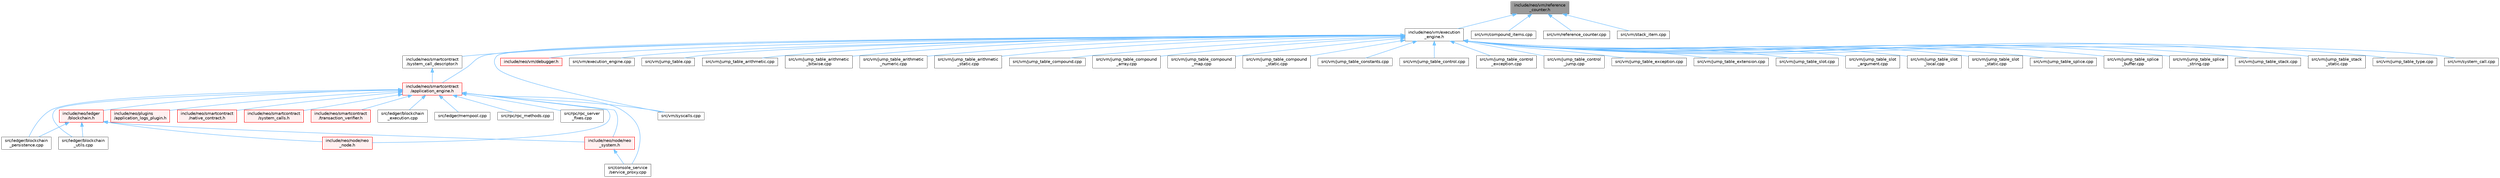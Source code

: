 digraph "include/neo/vm/reference_counter.h"
{
 // LATEX_PDF_SIZE
  bgcolor="transparent";
  edge [fontname=Helvetica,fontsize=10,labelfontname=Helvetica,labelfontsize=10];
  node [fontname=Helvetica,fontsize=10,shape=box,height=0.2,width=0.4];
  Node1 [id="Node000001",label="include/neo/vm/reference\l_counter.h",height=0.2,width=0.4,color="gray40", fillcolor="grey60", style="filled", fontcolor="black",tooltip=" "];
  Node1 -> Node2 [id="edge1_Node000001_Node000002",dir="back",color="steelblue1",style="solid",tooltip=" "];
  Node2 [id="Node000002",label="include/neo/vm/execution\l_engine.h",height=0.2,width=0.4,color="grey40", fillcolor="white", style="filled",URL="$execution__engine_8h.html",tooltip=" "];
  Node2 -> Node3 [id="edge2_Node000002_Node000003",dir="back",color="steelblue1",style="solid",tooltip=" "];
  Node3 [id="Node000003",label="include/neo/smartcontract\l/application_engine.h",height=0.2,width=0.4,color="red", fillcolor="#FFF0F0", style="filled",URL="$application__engine_8h.html",tooltip=" "];
  Node3 -> Node4 [id="edge3_Node000003_Node000004",dir="back",color="steelblue1",style="solid",tooltip=" "];
  Node4 [id="Node000004",label="include/neo/ledger\l/blockchain.h",height=0.2,width=0.4,color="red", fillcolor="#FFF0F0", style="filled",URL="$blockchain_8h.html",tooltip=" "];
  Node4 -> Node10 [id="edge4_Node000004_Node000010",dir="back",color="steelblue1",style="solid",tooltip=" "];
  Node10 [id="Node000010",label="include/neo/node/neo\l_node.h",height=0.2,width=0.4,color="red", fillcolor="#FFF0F0", style="filled",URL="$neo__node_8h.html",tooltip=" "];
  Node4 -> Node89 [id="edge5_Node000004_Node000089",dir="back",color="steelblue1",style="solid",tooltip=" "];
  Node89 [id="Node000089",label="include/neo/node/neo\l_system.h",height=0.2,width=0.4,color="red", fillcolor="#FFF0F0", style="filled",URL="$node_2neo__system_8h.html",tooltip=" "];
  Node89 -> Node93 [id="edge6_Node000089_Node000093",dir="back",color="steelblue1",style="solid",tooltip=" "];
  Node93 [id="Node000093",label="src/console_service\l/service_proxy.cpp",height=0.2,width=0.4,color="grey40", fillcolor="white", style="filled",URL="$service__proxy_8cpp.html",tooltip=" "];
  Node4 -> Node24 [id="edge7_Node000004_Node000024",dir="back",color="steelblue1",style="solid",tooltip=" "];
  Node24 [id="Node000024",label="src/ledger/blockchain\l_persistence.cpp",height=0.2,width=0.4,color="grey40", fillcolor="white", style="filled",URL="$blockchain__persistence_8cpp.html",tooltip=" "];
  Node4 -> Node25 [id="edge8_Node000004_Node000025",dir="back",color="steelblue1",style="solid",tooltip=" "];
  Node25 [id="Node000025",label="src/ledger/blockchain\l_utils.cpp",height=0.2,width=0.4,color="grey40", fillcolor="white", style="filled",URL="$blockchain__utils_8cpp.html",tooltip=" "];
  Node3 -> Node10 [id="edge9_Node000003_Node000010",dir="back",color="steelblue1",style="solid",tooltip=" "];
  Node3 -> Node89 [id="edge10_Node000003_Node000089",dir="back",color="steelblue1",style="solid",tooltip=" "];
  Node3 -> Node53 [id="edge11_Node000003_Node000053",dir="back",color="steelblue1",style="solid",tooltip=" "];
  Node53 [id="Node000053",label="include/neo/plugins\l/application_logs_plugin.h",height=0.2,width=0.4,color="red", fillcolor="#FFF0F0", style="filled",URL="$application__logs__plugin_8h.html",tooltip=" "];
  Node3 -> Node102 [id="edge12_Node000003_Node000102",dir="back",color="steelblue1",style="solid",tooltip=" "];
  Node102 [id="Node000102",label="include/neo/smartcontract\l/native_contract.h",height=0.2,width=0.4,color="red", fillcolor="#FFF0F0", style="filled",URL="$native__contract_8h.html",tooltip=" "];
  Node3 -> Node104 [id="edge13_Node000003_Node000104",dir="back",color="steelblue1",style="solid",tooltip=" "];
  Node104 [id="Node000104",label="include/neo/smartcontract\l/system_calls.h",height=0.2,width=0.4,color="red", fillcolor="#FFF0F0", style="filled",URL="$system__calls_8h.html",tooltip=" "];
  Node3 -> Node111 [id="edge14_Node000003_Node000111",dir="back",color="steelblue1",style="solid",tooltip=" "];
  Node111 [id="Node000111",label="include/neo/smartcontract\l/transaction_verifier.h",height=0.2,width=0.4,color="red", fillcolor="#FFF0F0", style="filled",URL="$transaction__verifier_8h.html",tooltip=" "];
  Node3 -> Node93 [id="edge15_Node000003_Node000093",dir="back",color="steelblue1",style="solid",tooltip=" "];
  Node3 -> Node114 [id="edge16_Node000003_Node000114",dir="back",color="steelblue1",style="solid",tooltip=" "];
  Node114 [id="Node000114",label="src/ledger/blockchain\l_execution.cpp",height=0.2,width=0.4,color="grey40", fillcolor="white", style="filled",URL="$blockchain__execution_8cpp.html",tooltip=" "];
  Node3 -> Node24 [id="edge17_Node000003_Node000024",dir="back",color="steelblue1",style="solid",tooltip=" "];
  Node3 -> Node25 [id="edge18_Node000003_Node000025",dir="back",color="steelblue1",style="solid",tooltip=" "];
  Node3 -> Node26 [id="edge19_Node000003_Node000026",dir="back",color="steelblue1",style="solid",tooltip=" "];
  Node26 [id="Node000026",label="src/ledger/mempool.cpp",height=0.2,width=0.4,color="grey40", fillcolor="white", style="filled",URL="$mempool_8cpp.html",tooltip=" "];
  Node3 -> Node91 [id="edge20_Node000003_Node000091",dir="back",color="steelblue1",style="solid",tooltip=" "];
  Node91 [id="Node000091",label="src/rpc/rpc_methods.cpp",height=0.2,width=0.4,color="grey40", fillcolor="white", style="filled",URL="$rpc__methods_8cpp.html",tooltip=" "];
  Node3 -> Node75 [id="edge21_Node000003_Node000075",dir="back",color="steelblue1",style="solid",tooltip=" "];
  Node75 [id="Node000075",label="src/rpc/rpc_server\l_fixes.cpp",height=0.2,width=0.4,color="grey40", fillcolor="white", style="filled",URL="$rpc__server__fixes_8cpp.html",tooltip=" "];
  Node3 -> Node145 [id="edge22_Node000003_Node000145",dir="back",color="steelblue1",style="solid",tooltip=" "];
  Node145 [id="Node000145",label="src/vm/syscalls.cpp",height=0.2,width=0.4,color="grey40", fillcolor="white", style="filled",URL="$syscalls_8cpp.html",tooltip=" "];
  Node2 -> Node146 [id="edge23_Node000002_Node000146",dir="back",color="steelblue1",style="solid",tooltip=" "];
  Node146 [id="Node000146",label="include/neo/smartcontract\l/system_call_descriptor.h",height=0.2,width=0.4,color="grey40", fillcolor="white", style="filled",URL="$system__call__descriptor_8h.html",tooltip=" "];
  Node146 -> Node3 [id="edge24_Node000146_Node000003",dir="back",color="steelblue1",style="solid",tooltip=" "];
  Node2 -> Node147 [id="edge25_Node000002_Node000147",dir="back",color="steelblue1",style="solid",tooltip=" "];
  Node147 [id="Node000147",label="include/neo/vm/debugger.h",height=0.2,width=0.4,color="red", fillcolor="#FFF0F0", style="filled",URL="$debugger_8h.html",tooltip=" "];
  Node2 -> Node149 [id="edge26_Node000002_Node000149",dir="back",color="steelblue1",style="solid",tooltip=" "];
  Node149 [id="Node000149",label="src/vm/execution_engine.cpp",height=0.2,width=0.4,color="grey40", fillcolor="white", style="filled",URL="$execution__engine_8cpp.html",tooltip=" "];
  Node2 -> Node150 [id="edge27_Node000002_Node000150",dir="back",color="steelblue1",style="solid",tooltip=" "];
  Node150 [id="Node000150",label="src/vm/jump_table.cpp",height=0.2,width=0.4,color="grey40", fillcolor="white", style="filled",URL="$jump__table_8cpp.html",tooltip=" "];
  Node2 -> Node151 [id="edge28_Node000002_Node000151",dir="back",color="steelblue1",style="solid",tooltip=" "];
  Node151 [id="Node000151",label="src/vm/jump_table_arithmetic.cpp",height=0.2,width=0.4,color="grey40", fillcolor="white", style="filled",URL="$jump__table__arithmetic_8cpp.html",tooltip=" "];
  Node2 -> Node152 [id="edge29_Node000002_Node000152",dir="back",color="steelblue1",style="solid",tooltip=" "];
  Node152 [id="Node000152",label="src/vm/jump_table_arithmetic\l_bitwise.cpp",height=0.2,width=0.4,color="grey40", fillcolor="white", style="filled",URL="$jump__table__arithmetic__bitwise_8cpp.html",tooltip=" "];
  Node2 -> Node153 [id="edge30_Node000002_Node000153",dir="back",color="steelblue1",style="solid",tooltip=" "];
  Node153 [id="Node000153",label="src/vm/jump_table_arithmetic\l_numeric.cpp",height=0.2,width=0.4,color="grey40", fillcolor="white", style="filled",URL="$jump__table__arithmetic__numeric_8cpp.html",tooltip=" "];
  Node2 -> Node154 [id="edge31_Node000002_Node000154",dir="back",color="steelblue1",style="solid",tooltip=" "];
  Node154 [id="Node000154",label="src/vm/jump_table_arithmetic\l_static.cpp",height=0.2,width=0.4,color="grey40", fillcolor="white", style="filled",URL="$jump__table__arithmetic__static_8cpp.html",tooltip=" "];
  Node2 -> Node155 [id="edge32_Node000002_Node000155",dir="back",color="steelblue1",style="solid",tooltip=" "];
  Node155 [id="Node000155",label="src/vm/jump_table_compound.cpp",height=0.2,width=0.4,color="grey40", fillcolor="white", style="filled",URL="$jump__table__compound_8cpp.html",tooltip=" "];
  Node2 -> Node156 [id="edge33_Node000002_Node000156",dir="back",color="steelblue1",style="solid",tooltip=" "];
  Node156 [id="Node000156",label="src/vm/jump_table_compound\l_array.cpp",height=0.2,width=0.4,color="grey40", fillcolor="white", style="filled",URL="$jump__table__compound__array_8cpp.html",tooltip=" "];
  Node2 -> Node157 [id="edge34_Node000002_Node000157",dir="back",color="steelblue1",style="solid",tooltip=" "];
  Node157 [id="Node000157",label="src/vm/jump_table_compound\l_map.cpp",height=0.2,width=0.4,color="grey40", fillcolor="white", style="filled",URL="$jump__table__compound__map_8cpp.html",tooltip=" "];
  Node2 -> Node158 [id="edge35_Node000002_Node000158",dir="back",color="steelblue1",style="solid",tooltip=" "];
  Node158 [id="Node000158",label="src/vm/jump_table_compound\l_static.cpp",height=0.2,width=0.4,color="grey40", fillcolor="white", style="filled",URL="$jump__table__compound__static_8cpp.html",tooltip=" "];
  Node2 -> Node159 [id="edge36_Node000002_Node000159",dir="back",color="steelblue1",style="solid",tooltip=" "];
  Node159 [id="Node000159",label="src/vm/jump_table_constants.cpp",height=0.2,width=0.4,color="grey40", fillcolor="white", style="filled",URL="$jump__table__constants_8cpp.html",tooltip=" "];
  Node2 -> Node160 [id="edge37_Node000002_Node000160",dir="back",color="steelblue1",style="solid",tooltip=" "];
  Node160 [id="Node000160",label="src/vm/jump_table_control.cpp",height=0.2,width=0.4,color="grey40", fillcolor="white", style="filled",URL="$jump__table__control_8cpp.html",tooltip=" "];
  Node2 -> Node161 [id="edge38_Node000002_Node000161",dir="back",color="steelblue1",style="solid",tooltip=" "];
  Node161 [id="Node000161",label="src/vm/jump_table_control\l_exception.cpp",height=0.2,width=0.4,color="grey40", fillcolor="white", style="filled",URL="$jump__table__control__exception_8cpp.html",tooltip=" "];
  Node2 -> Node162 [id="edge39_Node000002_Node000162",dir="back",color="steelblue1",style="solid",tooltip=" "];
  Node162 [id="Node000162",label="src/vm/jump_table_control\l_jump.cpp",height=0.2,width=0.4,color="grey40", fillcolor="white", style="filled",URL="$jump__table__control__jump_8cpp.html",tooltip=" "];
  Node2 -> Node163 [id="edge40_Node000002_Node000163",dir="back",color="steelblue1",style="solid",tooltip=" "];
  Node163 [id="Node000163",label="src/vm/jump_table_exception.cpp",height=0.2,width=0.4,color="grey40", fillcolor="white", style="filled",URL="$jump__table__exception_8cpp.html",tooltip=" "];
  Node2 -> Node164 [id="edge41_Node000002_Node000164",dir="back",color="steelblue1",style="solid",tooltip=" "];
  Node164 [id="Node000164",label="src/vm/jump_table_extension.cpp",height=0.2,width=0.4,color="grey40", fillcolor="white", style="filled",URL="$jump__table__extension_8cpp.html",tooltip=" "];
  Node2 -> Node165 [id="edge42_Node000002_Node000165",dir="back",color="steelblue1",style="solid",tooltip=" "];
  Node165 [id="Node000165",label="src/vm/jump_table_slot.cpp",height=0.2,width=0.4,color="grey40", fillcolor="white", style="filled",URL="$jump__table__slot_8cpp.html",tooltip=" "];
  Node2 -> Node166 [id="edge43_Node000002_Node000166",dir="back",color="steelblue1",style="solid",tooltip=" "];
  Node166 [id="Node000166",label="src/vm/jump_table_slot\l_argument.cpp",height=0.2,width=0.4,color="grey40", fillcolor="white", style="filled",URL="$jump__table__slot__argument_8cpp.html",tooltip=" "];
  Node2 -> Node167 [id="edge44_Node000002_Node000167",dir="back",color="steelblue1",style="solid",tooltip=" "];
  Node167 [id="Node000167",label="src/vm/jump_table_slot\l_local.cpp",height=0.2,width=0.4,color="grey40", fillcolor="white", style="filled",URL="$jump__table__slot__local_8cpp.html",tooltip=" "];
  Node2 -> Node168 [id="edge45_Node000002_Node000168",dir="back",color="steelblue1",style="solid",tooltip=" "];
  Node168 [id="Node000168",label="src/vm/jump_table_slot\l_static.cpp",height=0.2,width=0.4,color="grey40", fillcolor="white", style="filled",URL="$jump__table__slot__static_8cpp.html",tooltip=" "];
  Node2 -> Node169 [id="edge46_Node000002_Node000169",dir="back",color="steelblue1",style="solid",tooltip=" "];
  Node169 [id="Node000169",label="src/vm/jump_table_splice.cpp",height=0.2,width=0.4,color="grey40", fillcolor="white", style="filled",URL="$jump__table__splice_8cpp.html",tooltip=" "];
  Node2 -> Node170 [id="edge47_Node000002_Node000170",dir="back",color="steelblue1",style="solid",tooltip=" "];
  Node170 [id="Node000170",label="src/vm/jump_table_splice\l_buffer.cpp",height=0.2,width=0.4,color="grey40", fillcolor="white", style="filled",URL="$jump__table__splice__buffer_8cpp.html",tooltip=" "];
  Node2 -> Node171 [id="edge48_Node000002_Node000171",dir="back",color="steelblue1",style="solid",tooltip=" "];
  Node171 [id="Node000171",label="src/vm/jump_table_splice\l_string.cpp",height=0.2,width=0.4,color="grey40", fillcolor="white", style="filled",URL="$jump__table__splice__string_8cpp.html",tooltip=" "];
  Node2 -> Node172 [id="edge49_Node000002_Node000172",dir="back",color="steelblue1",style="solid",tooltip=" "];
  Node172 [id="Node000172",label="src/vm/jump_table_stack.cpp",height=0.2,width=0.4,color="grey40", fillcolor="white", style="filled",URL="$jump__table__stack_8cpp.html",tooltip=" "];
  Node2 -> Node173 [id="edge50_Node000002_Node000173",dir="back",color="steelblue1",style="solid",tooltip=" "];
  Node173 [id="Node000173",label="src/vm/jump_table_stack\l_static.cpp",height=0.2,width=0.4,color="grey40", fillcolor="white", style="filled",URL="$jump__table__stack__static_8cpp.html",tooltip=" "];
  Node2 -> Node174 [id="edge51_Node000002_Node000174",dir="back",color="steelblue1",style="solid",tooltip=" "];
  Node174 [id="Node000174",label="src/vm/jump_table_type.cpp",height=0.2,width=0.4,color="grey40", fillcolor="white", style="filled",URL="$jump__table__type_8cpp.html",tooltip=" "];
  Node2 -> Node145 [id="edge52_Node000002_Node000145",dir="back",color="steelblue1",style="solid",tooltip=" "];
  Node2 -> Node175 [id="edge53_Node000002_Node000175",dir="back",color="steelblue1",style="solid",tooltip=" "];
  Node175 [id="Node000175",label="src/vm/system_call.cpp",height=0.2,width=0.4,color="grey40", fillcolor="white", style="filled",URL="$system__call_8cpp.html",tooltip=" "];
  Node1 -> Node176 [id="edge54_Node000001_Node000176",dir="back",color="steelblue1",style="solid",tooltip=" "];
  Node176 [id="Node000176",label="src/vm/compound_items.cpp",height=0.2,width=0.4,color="grey40", fillcolor="white", style="filled",URL="$compound__items_8cpp.html",tooltip=" "];
  Node1 -> Node177 [id="edge55_Node000001_Node000177",dir="back",color="steelblue1",style="solid",tooltip=" "];
  Node177 [id="Node000177",label="src/vm/reference_counter.cpp",height=0.2,width=0.4,color="grey40", fillcolor="white", style="filled",URL="$reference__counter_8cpp.html",tooltip=" "];
  Node1 -> Node178 [id="edge56_Node000001_Node000178",dir="back",color="steelblue1",style="solid",tooltip=" "];
  Node178 [id="Node000178",label="src/vm/stack_item.cpp",height=0.2,width=0.4,color="grey40", fillcolor="white", style="filled",URL="$stack__item_8cpp.html",tooltip=" "];
}
